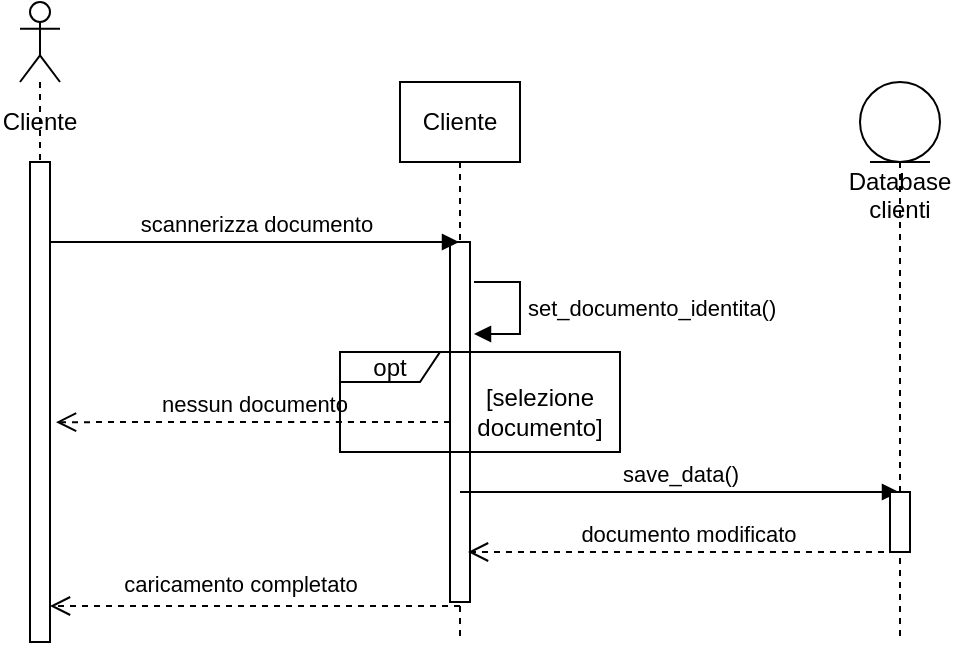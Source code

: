 <mxfile version="14.6.13" type="device"><diagram id="rPcp2ICCGo4eZ-nksNTH" name="Page-1"><mxGraphModel dx="946" dy="598" grid="1" gridSize="10" guides="1" tooltips="1" connect="1" arrows="1" fold="1" page="1" pageScale="1" pageWidth="827" pageHeight="1169" math="0" shadow="0"><root><mxCell id="0"/><mxCell id="1" parent="0"/><mxCell id="vDuDX9-YvMWxM0QhLUSD-1" value="" style="shape=umlLifeline;participant=umlActor;perimeter=lifelinePerimeter;whiteSpace=wrap;html=1;container=1;collapsible=0;recursiveResize=0;verticalAlign=top;spacingTop=36;outlineConnect=0;" parent="1" vertex="1"><mxGeometry x="50" y="40" width="20" height="80" as="geometry"/></mxCell><mxCell id="vDuDX9-YvMWxM0QhLUSD-2" value="" style="html=1;points=[];perimeter=orthogonalPerimeter;" parent="1" vertex="1"><mxGeometry x="55" y="120" width="10" height="240" as="geometry"/></mxCell><mxCell id="vDuDX9-YvMWxM0QhLUSD-3" value="Cliente" style="text;html=1;strokeColor=none;fillColor=none;align=center;verticalAlign=middle;whiteSpace=wrap;rounded=0;" parent="1" vertex="1"><mxGeometry x="40" y="90" width="40" height="20" as="geometry"/></mxCell><mxCell id="vDuDX9-YvMWxM0QhLUSD-4" value="Cliente" style="shape=umlLifeline;perimeter=lifelinePerimeter;whiteSpace=wrap;html=1;container=1;collapsible=0;recursiveResize=0;outlineConnect=0;" parent="1" vertex="1"><mxGeometry x="240" y="80" width="60" height="280" as="geometry"/></mxCell><mxCell id="vDuDX9-YvMWxM0QhLUSD-10" value="" style="html=1;points=[];perimeter=orthogonalPerimeter;" parent="vDuDX9-YvMWxM0QhLUSD-4" vertex="1"><mxGeometry x="25" y="80" width="10" height="180" as="geometry"/></mxCell><mxCell id="vDuDX9-YvMWxM0QhLUSD-11" value="set_documento_identita()" style="edgeStyle=orthogonalEdgeStyle;html=1;align=left;spacingLeft=2;endArrow=block;rounded=0;" parent="vDuDX9-YvMWxM0QhLUSD-4" edge="1"><mxGeometry relative="1" as="geometry"><mxPoint x="37" y="100" as="sourcePoint"/><Array as="points"><mxPoint x="60" y="100"/><mxPoint x="60" y="126"/></Array><mxPoint x="37" y="126" as="targetPoint"/></mxGeometry></mxCell><mxCell id="vDuDX9-YvMWxM0QhLUSD-5" value="scannerizza documento" style="html=1;verticalAlign=bottom;endArrow=block;" parent="1" target="vDuDX9-YvMWxM0QhLUSD-4" edge="1"><mxGeometry width="80" relative="1" as="geometry"><mxPoint x="65" y="160" as="sourcePoint"/><mxPoint x="145" y="160" as="targetPoint"/></mxGeometry></mxCell><mxCell id="vDuDX9-YvMWxM0QhLUSD-12" value="nessun documento" style="html=1;verticalAlign=bottom;endArrow=open;dashed=1;endSize=8;entryX=1;entryY=0.667;entryDx=0;entryDy=0;entryPerimeter=0;" parent="1" edge="1"><mxGeometry relative="1" as="geometry"><mxPoint x="265" y="250" as="sourcePoint"/><mxPoint x="68" y="250.08" as="targetPoint"/><Array as="points"><mxPoint x="205" y="250"/><mxPoint x="195" y="250"/><mxPoint x="145" y="250"/></Array></mxGeometry></mxCell><mxCell id="vDuDX9-YvMWxM0QhLUSD-13" value="opt" style="shape=umlFrame;whiteSpace=wrap;html=1;width=50;height=15;" parent="1" vertex="1"><mxGeometry x="210" y="215" width="140" height="50" as="geometry"/></mxCell><mxCell id="vDuDX9-YvMWxM0QhLUSD-14" value="[selezione documento]" style="text;html=1;strokeColor=none;fillColor=none;align=center;verticalAlign=middle;whiteSpace=wrap;rounded=0;" parent="1" vertex="1"><mxGeometry x="290" y="235" width="40" height="20" as="geometry"/></mxCell><mxCell id="vDuDX9-YvMWxM0QhLUSD-16" value="" style="html=1;verticalAlign=bottom;endArrow=open;dashed=1;endSize=8;" parent="1" edge="1"><mxGeometry relative="1" as="geometry"><mxPoint x="270" y="342" as="sourcePoint"/><mxPoint x="65" y="342" as="targetPoint"/></mxGeometry></mxCell><mxCell id="hSdGGQfwesWut-Gwpyzz-1" value="caricamento completato" style="edgeLabel;html=1;align=center;verticalAlign=middle;resizable=0;points=[];" parent="vDuDX9-YvMWxM0QhLUSD-16" vertex="1" connectable="0"><mxGeometry x="-0.102" y="1" relative="1" as="geometry"><mxPoint x="-18" y="-12" as="offset"/></mxGeometry></mxCell><mxCell id="l6Rpxvcg8rEWc_uOiRN5-1" value="Database&lt;br&gt;clienti" style="shape=umlLifeline;participant=umlEntity;perimeter=lifelinePerimeter;whiteSpace=wrap;html=1;container=1;collapsible=0;recursiveResize=0;verticalAlign=top;spacingTop=36;outlineConnect=0;" vertex="1" parent="1"><mxGeometry x="470" y="80" width="40" height="280" as="geometry"/></mxCell><mxCell id="l6Rpxvcg8rEWc_uOiRN5-2" value="save_data()" style="html=1;verticalAlign=bottom;endArrow=block;" edge="1" parent="1"><mxGeometry width="80" relative="1" as="geometry"><mxPoint x="270" y="285" as="sourcePoint"/><mxPoint x="489.5" y="285" as="targetPoint"/></mxGeometry></mxCell><mxCell id="l6Rpxvcg8rEWc_uOiRN5-3" value="" style="html=1;points=[];perimeter=orthogonalPerimeter;" vertex="1" parent="1"><mxGeometry x="485" y="285" width="10" height="30" as="geometry"/></mxCell><mxCell id="l6Rpxvcg8rEWc_uOiRN5-4" value="documento modificato" style="html=1;verticalAlign=bottom;endArrow=open;dashed=1;endSize=8;" edge="1" parent="1"><mxGeometry relative="1" as="geometry"><mxPoint x="494" y="315" as="sourcePoint"/><mxPoint x="274" y="315" as="targetPoint"/></mxGeometry></mxCell></root></mxGraphModel></diagram></mxfile>